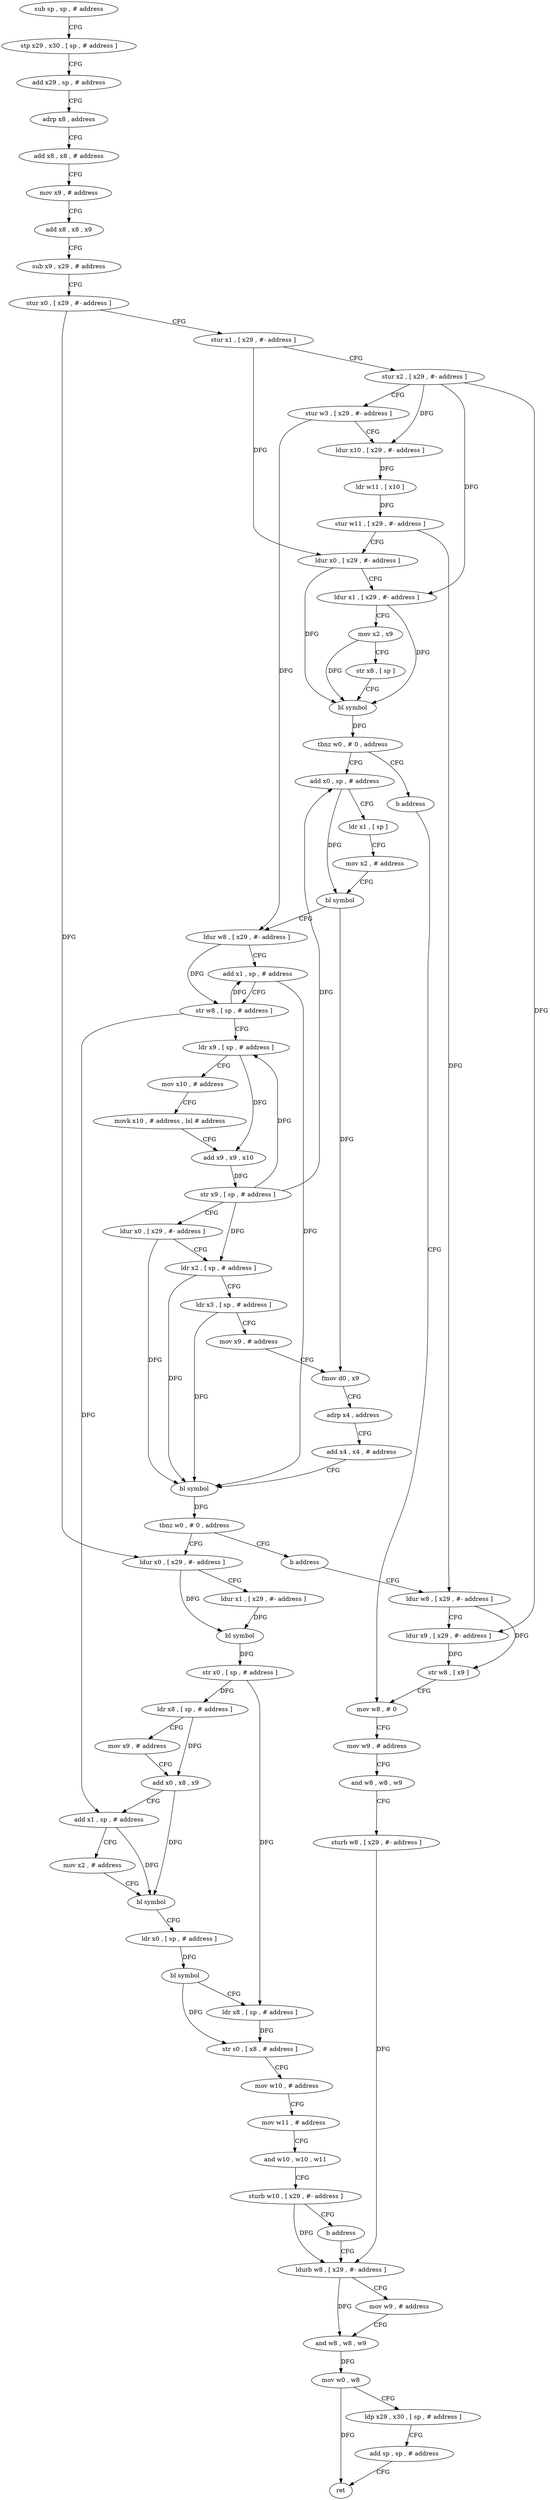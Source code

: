 digraph "func" {
"4283876" [label = "sub sp , sp , # address" ]
"4283880" [label = "stp x29 , x30 , [ sp , # address ]" ]
"4283884" [label = "add x29 , sp , # address" ]
"4283888" [label = "adrp x8 , address" ]
"4283892" [label = "add x8 , x8 , # address" ]
"4283896" [label = "mov x9 , # address" ]
"4283900" [label = "add x8 , x8 , x9" ]
"4283904" [label = "sub x9 , x29 , # address" ]
"4283908" [label = "stur x0 , [ x29 , #- address ]" ]
"4283912" [label = "stur x1 , [ x29 , #- address ]" ]
"4283916" [label = "stur x2 , [ x29 , #- address ]" ]
"4283920" [label = "stur w3 , [ x29 , #- address ]" ]
"4283924" [label = "ldur x10 , [ x29 , #- address ]" ]
"4283928" [label = "ldr w11 , [ x10 ]" ]
"4283932" [label = "stur w11 , [ x29 , #- address ]" ]
"4283936" [label = "ldur x0 , [ x29 , #- address ]" ]
"4283940" [label = "ldur x1 , [ x29 , #- address ]" ]
"4283944" [label = "mov x2 , x9" ]
"4283948" [label = "str x8 , [ sp ]" ]
"4283952" [label = "bl symbol" ]
"4283956" [label = "tbnz w0 , # 0 , address" ]
"4283964" [label = "add x0 , sp , # address" ]
"4283960" [label = "b address" ]
"4283968" [label = "ldr x1 , [ sp ]" ]
"4283972" [label = "mov x2 , # address" ]
"4283976" [label = "bl symbol" ]
"4283980" [label = "ldur w8 , [ x29 , #- address ]" ]
"4283984" [label = "add x1 , sp , # address" ]
"4283988" [label = "str w8 , [ sp , # address ]" ]
"4283992" [label = "ldr x9 , [ sp , # address ]" ]
"4283996" [label = "mov x10 , # address" ]
"4284000" [label = "movk x10 , # address , lsl # address" ]
"4284004" [label = "add x9 , x9 , x10" ]
"4284008" [label = "str x9 , [ sp , # address ]" ]
"4284012" [label = "ldur x0 , [ x29 , #- address ]" ]
"4284016" [label = "ldr x2 , [ sp , # address ]" ]
"4284020" [label = "ldr x3 , [ sp , # address ]" ]
"4284024" [label = "mov x9 , # address" ]
"4284028" [label = "fmov d0 , x9" ]
"4284032" [label = "adrp x4 , address" ]
"4284036" [label = "add x4 , x4 , # address" ]
"4284040" [label = "bl symbol" ]
"4284044" [label = "tbnz w0 , # 0 , address" ]
"4284052" [label = "ldur x0 , [ x29 , #- address ]" ]
"4284048" [label = "b address" ]
"4284140" [label = "mov w8 , # 0" ]
"4284056" [label = "ldur x1 , [ x29 , #- address ]" ]
"4284060" [label = "bl symbol" ]
"4284064" [label = "str x0 , [ sp , # address ]" ]
"4284068" [label = "ldr x8 , [ sp , # address ]" ]
"4284072" [label = "mov x9 , # address" ]
"4284076" [label = "add x0 , x8 , x9" ]
"4284080" [label = "add x1 , sp , # address" ]
"4284084" [label = "mov x2 , # address" ]
"4284088" [label = "bl symbol" ]
"4284092" [label = "ldr x0 , [ sp , # address ]" ]
"4284096" [label = "bl symbol" ]
"4284100" [label = "ldr x8 , [ sp , # address ]" ]
"4284104" [label = "str s0 , [ x8 , # address ]" ]
"4284108" [label = "mov w10 , # address" ]
"4284112" [label = "mov w11 , # address" ]
"4284116" [label = "and w10 , w10 , w11" ]
"4284120" [label = "sturb w10 , [ x29 , #- address ]" ]
"4284124" [label = "b address" ]
"4284156" [label = "ldurb w8 , [ x29 , #- address ]" ]
"4284128" [label = "ldur w8 , [ x29 , #- address ]" ]
"4284144" [label = "mov w9 , # address" ]
"4284148" [label = "and w8 , w8 , w9" ]
"4284152" [label = "sturb w8 , [ x29 , #- address ]" ]
"4284160" [label = "mov w9 , # address" ]
"4284164" [label = "and w8 , w8 , w9" ]
"4284168" [label = "mov w0 , w8" ]
"4284172" [label = "ldp x29 , x30 , [ sp , # address ]" ]
"4284176" [label = "add sp , sp , # address" ]
"4284180" [label = "ret" ]
"4284132" [label = "ldur x9 , [ x29 , #- address ]" ]
"4284136" [label = "str w8 , [ x9 ]" ]
"4283876" -> "4283880" [ label = "CFG" ]
"4283880" -> "4283884" [ label = "CFG" ]
"4283884" -> "4283888" [ label = "CFG" ]
"4283888" -> "4283892" [ label = "CFG" ]
"4283892" -> "4283896" [ label = "CFG" ]
"4283896" -> "4283900" [ label = "CFG" ]
"4283900" -> "4283904" [ label = "CFG" ]
"4283904" -> "4283908" [ label = "CFG" ]
"4283908" -> "4283912" [ label = "CFG" ]
"4283908" -> "4284052" [ label = "DFG" ]
"4283912" -> "4283916" [ label = "CFG" ]
"4283912" -> "4283936" [ label = "DFG" ]
"4283916" -> "4283920" [ label = "CFG" ]
"4283916" -> "4283924" [ label = "DFG" ]
"4283916" -> "4283940" [ label = "DFG" ]
"4283916" -> "4284132" [ label = "DFG" ]
"4283920" -> "4283924" [ label = "CFG" ]
"4283920" -> "4283980" [ label = "DFG" ]
"4283924" -> "4283928" [ label = "DFG" ]
"4283928" -> "4283932" [ label = "DFG" ]
"4283932" -> "4283936" [ label = "CFG" ]
"4283932" -> "4284128" [ label = "DFG" ]
"4283936" -> "4283940" [ label = "CFG" ]
"4283936" -> "4283952" [ label = "DFG" ]
"4283940" -> "4283944" [ label = "CFG" ]
"4283940" -> "4283952" [ label = "DFG" ]
"4283944" -> "4283948" [ label = "CFG" ]
"4283944" -> "4283952" [ label = "DFG" ]
"4283948" -> "4283952" [ label = "CFG" ]
"4283952" -> "4283956" [ label = "DFG" ]
"4283956" -> "4283964" [ label = "CFG" ]
"4283956" -> "4283960" [ label = "CFG" ]
"4283964" -> "4283968" [ label = "CFG" ]
"4283964" -> "4283976" [ label = "DFG" ]
"4283960" -> "4284140" [ label = "CFG" ]
"4283968" -> "4283972" [ label = "CFG" ]
"4283972" -> "4283976" [ label = "CFG" ]
"4283976" -> "4283980" [ label = "CFG" ]
"4283976" -> "4284028" [ label = "DFG" ]
"4283980" -> "4283984" [ label = "CFG" ]
"4283980" -> "4283988" [ label = "DFG" ]
"4283984" -> "4283988" [ label = "CFG" ]
"4283984" -> "4284040" [ label = "DFG" ]
"4283988" -> "4283992" [ label = "CFG" ]
"4283988" -> "4283984" [ label = "DFG" ]
"4283988" -> "4284080" [ label = "DFG" ]
"4283992" -> "4283996" [ label = "CFG" ]
"4283992" -> "4284004" [ label = "DFG" ]
"4283996" -> "4284000" [ label = "CFG" ]
"4284000" -> "4284004" [ label = "CFG" ]
"4284004" -> "4284008" [ label = "DFG" ]
"4284008" -> "4284012" [ label = "CFG" ]
"4284008" -> "4283964" [ label = "DFG" ]
"4284008" -> "4283992" [ label = "DFG" ]
"4284008" -> "4284016" [ label = "DFG" ]
"4284012" -> "4284016" [ label = "CFG" ]
"4284012" -> "4284040" [ label = "DFG" ]
"4284016" -> "4284020" [ label = "CFG" ]
"4284016" -> "4284040" [ label = "DFG" ]
"4284020" -> "4284024" [ label = "CFG" ]
"4284020" -> "4284040" [ label = "DFG" ]
"4284024" -> "4284028" [ label = "CFG" ]
"4284028" -> "4284032" [ label = "CFG" ]
"4284032" -> "4284036" [ label = "CFG" ]
"4284036" -> "4284040" [ label = "CFG" ]
"4284040" -> "4284044" [ label = "DFG" ]
"4284044" -> "4284052" [ label = "CFG" ]
"4284044" -> "4284048" [ label = "CFG" ]
"4284052" -> "4284056" [ label = "CFG" ]
"4284052" -> "4284060" [ label = "DFG" ]
"4284048" -> "4284128" [ label = "CFG" ]
"4284140" -> "4284144" [ label = "CFG" ]
"4284056" -> "4284060" [ label = "DFG" ]
"4284060" -> "4284064" [ label = "DFG" ]
"4284064" -> "4284068" [ label = "DFG" ]
"4284064" -> "4284100" [ label = "DFG" ]
"4284068" -> "4284072" [ label = "CFG" ]
"4284068" -> "4284076" [ label = "DFG" ]
"4284072" -> "4284076" [ label = "CFG" ]
"4284076" -> "4284080" [ label = "CFG" ]
"4284076" -> "4284088" [ label = "DFG" ]
"4284080" -> "4284084" [ label = "CFG" ]
"4284080" -> "4284088" [ label = "DFG" ]
"4284084" -> "4284088" [ label = "CFG" ]
"4284088" -> "4284092" [ label = "CFG" ]
"4284092" -> "4284096" [ label = "DFG" ]
"4284096" -> "4284100" [ label = "CFG" ]
"4284096" -> "4284104" [ label = "DFG" ]
"4284100" -> "4284104" [ label = "DFG" ]
"4284104" -> "4284108" [ label = "CFG" ]
"4284108" -> "4284112" [ label = "CFG" ]
"4284112" -> "4284116" [ label = "CFG" ]
"4284116" -> "4284120" [ label = "CFG" ]
"4284120" -> "4284124" [ label = "CFG" ]
"4284120" -> "4284156" [ label = "DFG" ]
"4284124" -> "4284156" [ label = "CFG" ]
"4284156" -> "4284160" [ label = "CFG" ]
"4284156" -> "4284164" [ label = "DFG" ]
"4284128" -> "4284132" [ label = "CFG" ]
"4284128" -> "4284136" [ label = "DFG" ]
"4284144" -> "4284148" [ label = "CFG" ]
"4284148" -> "4284152" [ label = "CFG" ]
"4284152" -> "4284156" [ label = "DFG" ]
"4284160" -> "4284164" [ label = "CFG" ]
"4284164" -> "4284168" [ label = "DFG" ]
"4284168" -> "4284172" [ label = "CFG" ]
"4284168" -> "4284180" [ label = "DFG" ]
"4284172" -> "4284176" [ label = "CFG" ]
"4284176" -> "4284180" [ label = "CFG" ]
"4284132" -> "4284136" [ label = "DFG" ]
"4284136" -> "4284140" [ label = "CFG" ]
}
